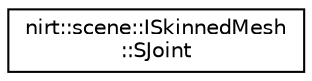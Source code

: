 digraph "Graphical Class Hierarchy"
{
 // LATEX_PDF_SIZE
  edge [fontname="Helvetica",fontsize="10",labelfontname="Helvetica",labelfontsize="10"];
  node [fontname="Helvetica",fontsize="10",shape=record];
  rankdir="LR";
  Node0 [label="nirt::scene::ISkinnedMesh\l::SJoint",height=0.2,width=0.4,color="black", fillcolor="white", style="filled",URL="$structnirt_1_1scene_1_1ISkinnedMesh_1_1SJoint.html",tooltip="Joints."];
}
